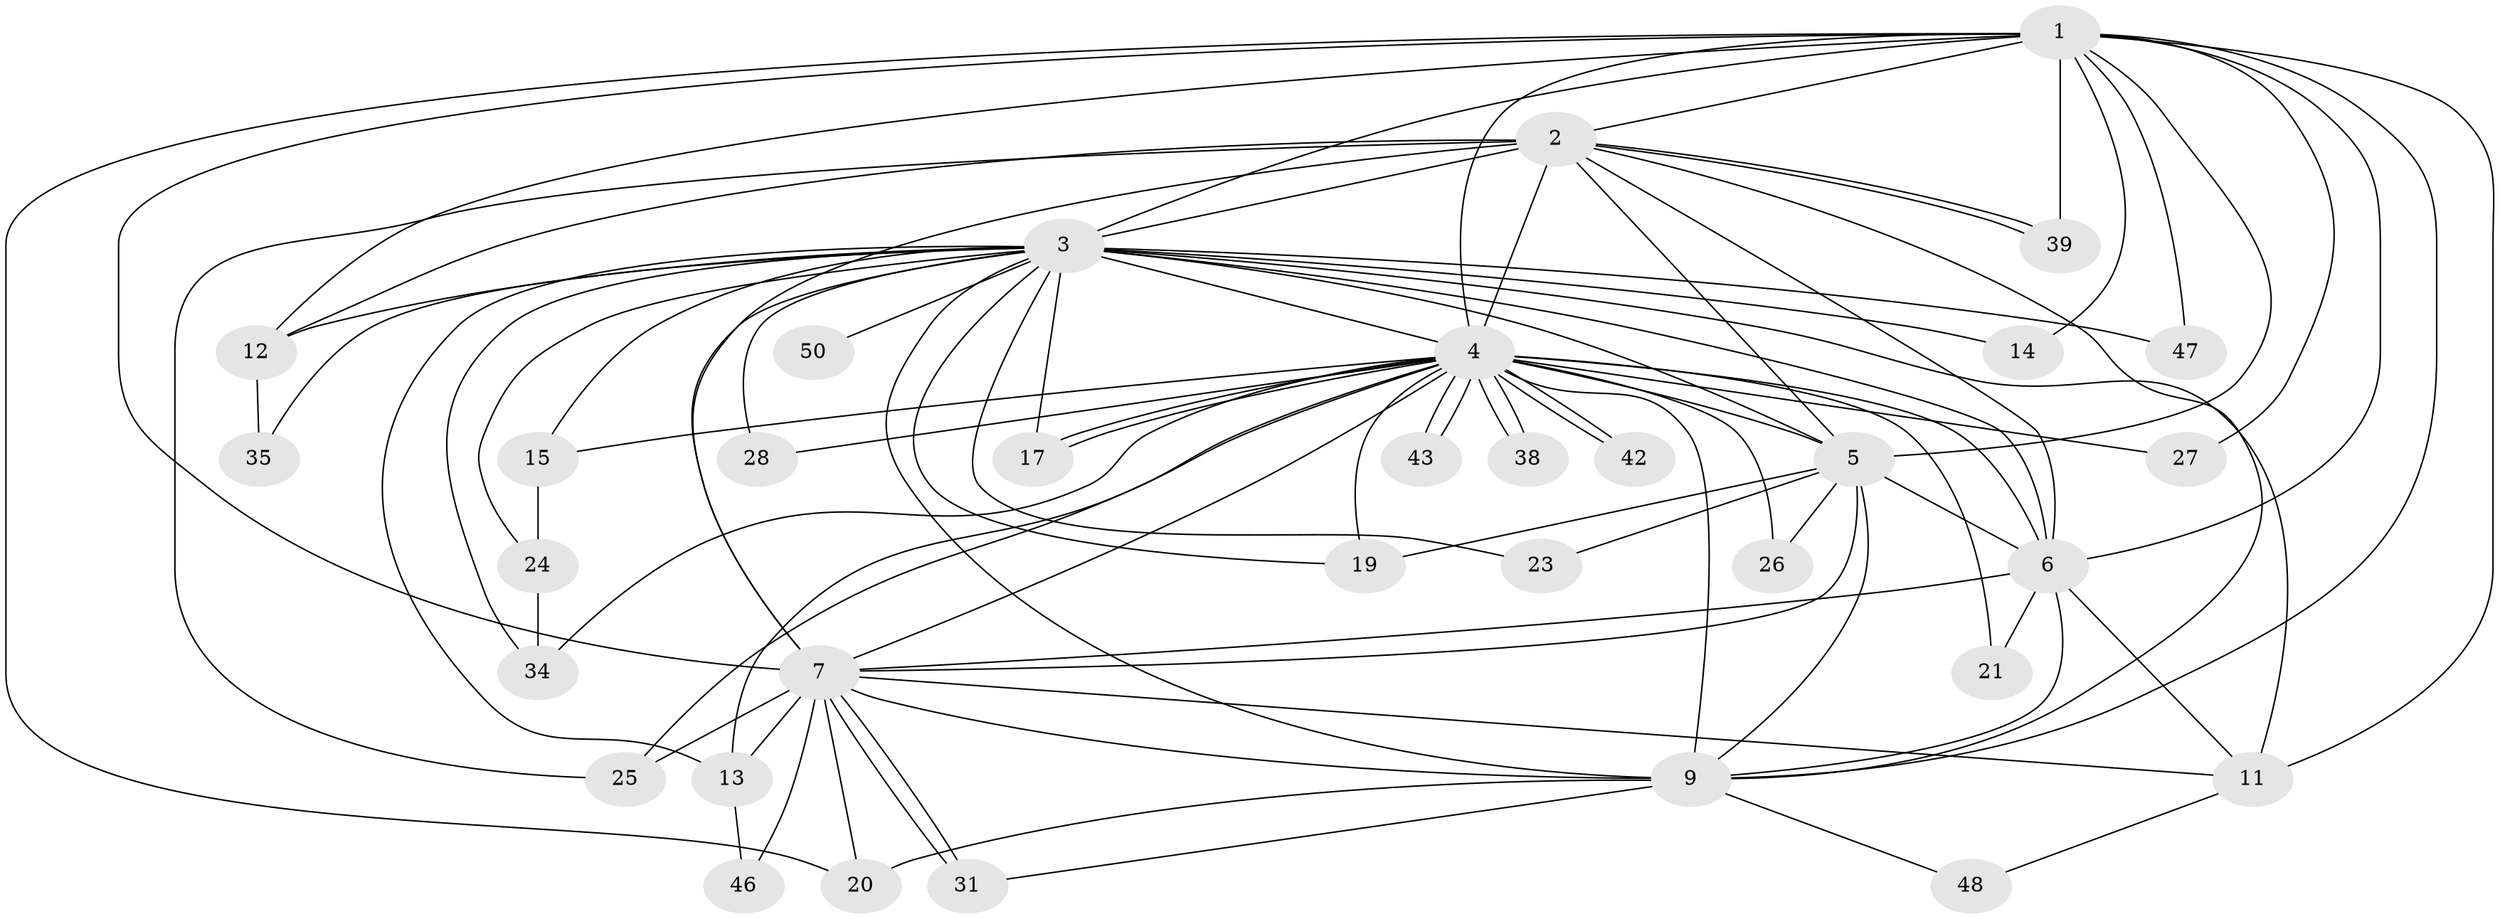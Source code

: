 // original degree distribution, {17: 0.04, 14: 0.04, 13: 0.04, 22: 0.02, 11: 0.02, 12: 0.02, 20: 0.02, 4: 0.06, 2: 0.52, 3: 0.22}
// Generated by graph-tools (version 1.1) at 2025/11/02/27/25 16:11:04]
// undirected, 34 vertices, 90 edges
graph export_dot {
graph [start="1"]
  node [color=gray90,style=filled];
  1 [super="+49"];
  2 [super="+22"];
  3 [super="+10"];
  4 [super="+8"];
  5 [super="+18"];
  6 [super="+16"];
  7 [super="+32"];
  9 [super="+44"];
  11 [super="+45"];
  12 [super="+40"];
  13;
  14;
  15;
  17 [super="+36"];
  19 [super="+30"];
  20 [super="+33"];
  21;
  23;
  24 [super="+41"];
  25 [super="+37"];
  26;
  27 [super="+29"];
  28;
  31;
  34;
  35;
  38;
  39;
  42;
  43;
  46;
  47;
  48;
  50;
  1 -- 2;
  1 -- 3 [weight=2];
  1 -- 4 [weight=2];
  1 -- 5;
  1 -- 6;
  1 -- 7;
  1 -- 9;
  1 -- 12;
  1 -- 14;
  1 -- 20;
  1 -- 27 [weight=2];
  1 -- 47;
  1 -- 39;
  1 -- 11;
  2 -- 3 [weight=2];
  2 -- 4 [weight=2];
  2 -- 5;
  2 -- 6;
  2 -- 7 [weight=2];
  2 -- 9;
  2 -- 39;
  2 -- 39;
  2 -- 12;
  2 -- 25;
  3 -- 4 [weight=4];
  3 -- 5 [weight=2];
  3 -- 6 [weight=2];
  3 -- 7 [weight=2];
  3 -- 9 [weight=2];
  3 -- 13;
  3 -- 28;
  3 -- 34;
  3 -- 50 [weight=2];
  3 -- 11;
  3 -- 12;
  3 -- 14;
  3 -- 15;
  3 -- 23;
  3 -- 24;
  3 -- 35;
  3 -- 47;
  3 -- 19;
  3 -- 17;
  4 -- 5 [weight=3];
  4 -- 6 [weight=2];
  4 -- 7 [weight=2];
  4 -- 9 [weight=2];
  4 -- 17;
  4 -- 17;
  4 -- 19;
  4 -- 21;
  4 -- 25;
  4 -- 28;
  4 -- 34;
  4 -- 38;
  4 -- 38;
  4 -- 42;
  4 -- 42;
  4 -- 43;
  4 -- 43;
  4 -- 13;
  4 -- 15;
  4 -- 26;
  4 -- 27;
  5 -- 6;
  5 -- 7;
  5 -- 9;
  5 -- 19;
  5 -- 23;
  5 -- 26;
  6 -- 7;
  6 -- 9;
  6 -- 21;
  6 -- 11;
  7 -- 9;
  7 -- 11;
  7 -- 25;
  7 -- 31;
  7 -- 31;
  7 -- 46;
  7 -- 13;
  7 -- 20;
  9 -- 20;
  9 -- 48;
  9 -- 31;
  11 -- 48;
  12 -- 35;
  13 -- 46;
  15 -- 24;
  24 -- 34;
}
